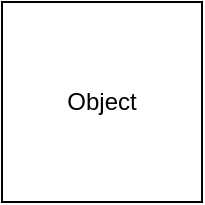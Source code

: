 <mxfile version="26.2.13" pages="4">
  <diagram name="income" id="jbs1th7ArFJK0TWwUUg_">
    <mxGraphModel dx="1020" dy="644" grid="1" gridSize="10" guides="1" tooltips="1" connect="1" arrows="1" fold="1" page="1" pageScale="1" pageWidth="827" pageHeight="1169" math="0" shadow="0">
      <root>
        <mxCell id="0" />
        <mxCell id="1" parent="0" />
        <mxCell id="XA974UxEIY42JxoRmshn-1" value="Object" style="html=1;whiteSpace=wrap;" parent="1" vertex="1">
          <mxGeometry x="150" y="230" width="100" height="100" as="geometry" />
        </mxCell>
      </root>
    </mxGraphModel>
  </diagram>
  <diagram id="UdVDpUdFP_7uT3h7z-Rw" name="outgoing_A0">
    <mxGraphModel dx="729" dy="1629" grid="1" gridSize="10" guides="1" tooltips="1" connect="1" arrows="1" fold="1" page="1" pageScale="1" pageWidth="827" pageHeight="1169" math="0" shadow="0">
      <root>
        <mxCell id="0" />
        <mxCell id="1" parent="0" />
        <mxCell id="RZQvU5hWjQzz25mIFYNM-1" value="Считать данные" style="html=1;whiteSpace=wrap;" parent="1" vertex="1">
          <mxGeometry x="180" y="80" width="180" height="170" as="geometry" />
        </mxCell>
        <mxCell id="RZQvU5hWjQzz25mIFYNM-3" value="" style="endArrow=classic;html=1;rounded=0;" parent="1" edge="1">
          <mxGeometry width="50" height="50" relative="1" as="geometry">
            <mxPoint x="30" y="180" as="sourcePoint" />
            <mxPoint x="180" y="180" as="targetPoint" />
          </mxGeometry>
        </mxCell>
        <mxCell id="RZQvU5hWjQzz25mIFYNM-4" value="" style="endArrow=classic;html=1;rounded=0;" parent="1" edge="1">
          <mxGeometry width="50" height="50" relative="1" as="geometry">
            <mxPoint x="30" y="210" as="sourcePoint" />
            <mxPoint x="180" y="210" as="targetPoint" />
          </mxGeometry>
        </mxCell>
        <mxCell id="6ozMfdLPDYQDp9Q2znh8-1" value="" style="endArrow=classic;html=1;rounded=0;" parent="1" edge="1">
          <mxGeometry width="50" height="50" relative="1" as="geometry">
            <mxPoint x="209.17" y="380" as="sourcePoint" />
            <mxPoint x="209.17" y="250" as="targetPoint" />
          </mxGeometry>
        </mxCell>
        <mxCell id="6ozMfdLPDYQDp9Q2znh8-3" value="" style="endArrow=classic;html=1;rounded=0;" parent="1" edge="1">
          <mxGeometry width="50" height="50" relative="1" as="geometry">
            <mxPoint x="269.23" y="-100" as="sourcePoint" />
            <mxPoint x="269.23" y="80" as="targetPoint" />
          </mxGeometry>
        </mxCell>
        <mxCell id="iae34_LOc_xTKIRgxCs6-1" value="consumer_id" style="text;html=1;align=center;verticalAlign=middle;resizable=0;points=[];autosize=1;strokeColor=none;fillColor=none;" vertex="1" parent="1">
          <mxGeometry x="60" y="190" width="90" height="30" as="geometry" />
        </mxCell>
        <mxCell id="iae34_LOc_xTKIRgxCs6-2" value="current_seq" style="text;html=1;align=center;verticalAlign=middle;resizable=0;points=[];autosize=1;strokeColor=none;fillColor=none;" vertex="1" parent="1">
          <mxGeometry x="60" y="160.0" width="90" height="30" as="geometry" />
        </mxCell>
        <mxCell id="iae34_LOc_xTKIRgxCs6-6" value="" style="endArrow=classic;html=1;rounded=0;" edge="1" parent="1">
          <mxGeometry width="50" height="50" relative="1" as="geometry">
            <mxPoint x="30" y="150" as="sourcePoint" />
            <mxPoint x="180" y="150" as="targetPoint" />
          </mxGeometry>
        </mxCell>
        <mxCell id="iae34_LOc_xTKIRgxCs6-7" value="channal_name" style="text;html=1;align=center;verticalAlign=middle;resizable=0;points=[];autosize=1;strokeColor=none;fillColor=none;" vertex="1" parent="1">
          <mxGeometry x="60" y="130.0" width="100" height="30" as="geometry" />
        </mxCell>
        <mxCell id="iae34_LOc_xTKIRgxCs6-8" value="" style="endArrow=classic;html=1;rounded=0;" edge="1" parent="1">
          <mxGeometry width="50" height="50" relative="1" as="geometry">
            <mxPoint x="360" y="170" as="sourcePoint" />
            <mxPoint x="510" y="170" as="targetPoint" />
          </mxGeometry>
        </mxCell>
        <mxCell id="iae34_LOc_xTKIRgxCs6-9" value="messages" style="text;html=1;align=center;verticalAlign=middle;resizable=0;points=[];autosize=1;strokeColor=none;fillColor=none;" vertex="1" parent="1">
          <mxGeometry x="395" y="150" width="80" height="30" as="geometry" />
        </mxCell>
        <mxCell id="iae34_LOc_xTKIRgxCs6-12" value="rest client" style="text;html=1;align=center;verticalAlign=middle;resizable=0;points=[];autosize=1;strokeColor=none;fillColor=none;" vertex="1" parent="1">
          <mxGeometry x="139.17" y="300" width="70" height="30" as="geometry" />
        </mxCell>
        <mxCell id="iae34_LOc_xTKIRgxCs6-13" value="docker swarm" style="text;html=1;align=center;verticalAlign=middle;resizable=0;points=[];autosize=1;strokeColor=none;fillColor=none;" vertex="1" parent="1">
          <mxGeometry x="170" y="-60" width="100" height="30" as="geometry" />
        </mxCell>
        <mxCell id="iae34_LOc_xTKIRgxCs6-14" value="" style="endArrow=classic;html=1;rounded=0;" edge="1" parent="1">
          <mxGeometry width="50" height="50" relative="1" as="geometry">
            <mxPoint x="280" y="380" as="sourcePoint" />
            <mxPoint x="280" y="250" as="targetPoint" />
          </mxGeometry>
        </mxCell>
        <mxCell id="iae34_LOc_xTKIRgxCs6-15" value="tarantool" style="text;html=1;align=center;verticalAlign=middle;resizable=0;points=[];autosize=1;strokeColor=none;fillColor=none;" vertex="1" parent="1">
          <mxGeometry x="210" y="300" width="70" height="30" as="geometry" />
        </mxCell>
        <mxCell id="iae34_LOc_xTKIRgxCs6-18" value="" style="endArrow=classic;html=1;rounded=0;" edge="1" parent="1">
          <mxGeometry width="50" height="50" relative="1" as="geometry">
            <mxPoint x="350" y="380" as="sourcePoint" />
            <mxPoint x="350" y="250" as="targetPoint" />
          </mxGeometry>
        </mxCell>
        <mxCell id="iae34_LOc_xTKIRgxCs6-19" value="minio" style="text;html=1;align=center;verticalAlign=middle;resizable=0;points=[];autosize=1;strokeColor=none;fillColor=none;" vertex="1" parent="1">
          <mxGeometry x="290" y="300" width="50" height="30" as="geometry" />
        </mxCell>
      </root>
    </mxGraphModel>
  </diagram>
  <diagram id="Pr0AfFz2UjT563n1Vczw" name="outgoing_A1">
    <mxGraphModel dx="4596" dy="3647" grid="1" gridSize="10" guides="1" tooltips="1" connect="1" arrows="1" fold="1" page="1" pageScale="1" pageWidth="827" pageHeight="1169" math="0" shadow="0">
      <root>
        <mxCell id="0" />
        <mxCell id="1" parent="0" />
        <mxCell id="0ipBV4Bo8RgyibmUua79-1" value="Получить минимальный и&amp;nbsp;&lt;br&gt;максимальный сиквенс" style="html=1;whiteSpace=wrap;" vertex="1" parent="1">
          <mxGeometry x="180" y="80" width="180" height="170" as="geometry" />
        </mxCell>
        <mxCell id="0ipBV4Bo8RgyibmUua79-3" value="" style="endArrow=classic;html=1;rounded=0;" edge="1" parent="1">
          <mxGeometry width="50" height="50" relative="1" as="geometry">
            <mxPoint x="40" y="210" as="sourcePoint" />
            <mxPoint x="180" y="210" as="targetPoint" />
          </mxGeometry>
        </mxCell>
        <mxCell id="0ipBV4Bo8RgyibmUua79-4" value="" style="endArrow=classic;html=1;rounded=0;fillColor=#d5e8d4;gradientColor=#97d077;strokeColor=#82b366;" edge="1" parent="1">
          <mxGeometry width="50" height="50" relative="1" as="geometry">
            <mxPoint x="210" y="1520.714" as="sourcePoint" />
            <mxPoint x="209.17" y="250" as="targetPoint" />
          </mxGeometry>
        </mxCell>
        <mxCell id="0ipBV4Bo8RgyibmUua79-5" value="" style="endArrow=classic;html=1;rounded=0;exitX=0.988;exitY=-0.031;exitDx=0;exitDy=0;exitPerimeter=0;" edge="1" parent="1" source="0ipBV4Bo8RgyibmUua79-13">
          <mxGeometry width="50" height="50" relative="1" as="geometry">
            <mxPoint x="269.23" y="-100" as="sourcePoint" />
            <mxPoint x="269.23" y="80" as="targetPoint" />
          </mxGeometry>
        </mxCell>
        <mxCell id="0ipBV4Bo8RgyibmUua79-6" value="ID потребителя" style="text;html=1;align=center;verticalAlign=middle;resizable=0;points=[];autosize=1;strokeColor=none;fillColor=none;" vertex="1" parent="1">
          <mxGeometry x="50" y="190" width="110" height="30" as="geometry" />
        </mxCell>
        <mxCell id="0ipBV4Bo8RgyibmUua79-8" value="" style="endArrow=classic;html=1;rounded=0;" edge="1" parent="1">
          <mxGeometry width="50" height="50" relative="1" as="geometry">
            <mxPoint x="40" y="150" as="sourcePoint" />
            <mxPoint x="180" y="150" as="targetPoint" />
          </mxGeometry>
        </mxCell>
        <mxCell id="0ipBV4Bo8RgyibmUua79-9" value="имя канала" style="text;html=1;align=center;verticalAlign=middle;resizable=0;points=[];autosize=1;strokeColor=none;fillColor=none;" vertex="1" parent="1">
          <mxGeometry x="65" y="130.0" width="90" height="30" as="geometry" />
        </mxCell>
        <mxCell id="0ipBV4Bo8RgyibmUua79-10" value="" style="endArrow=classic;html=1;rounded=0;" edge="1" parent="1">
          <mxGeometry width="50" height="50" relative="1" as="geometry">
            <mxPoint x="360" y="170" as="sourcePoint" />
            <mxPoint x="1760" y="160" as="targetPoint" />
          </mxGeometry>
        </mxCell>
        <mxCell id="0ipBV4Bo8RgyibmUua79-12" value="gRPC клиент" style="text;html=1;align=center;verticalAlign=middle;resizable=0;points=[];autosize=1;strokeColor=none;fillColor=none;" vertex="1" parent="1">
          <mxGeometry x="110" y="1490" width="100" height="30" as="geometry" />
        </mxCell>
        <mxCell id="0ipBV4Bo8RgyibmUua79-13" value="docker swarm" style="text;html=1;align=center;verticalAlign=middle;resizable=0;points=[];autosize=1;strokeColor=none;fillColor=none;" vertex="1" parent="1">
          <mxGeometry x="170" width="100" height="30" as="geometry" />
        </mxCell>
        <mxCell id="0ipBV4Bo8RgyibmUua79-14" value="" style="endArrow=classic;html=1;rounded=0;fillColor=#1ba1e2;strokeColor=#006EAF;" edge="1" parent="1">
          <mxGeometry width="50" height="50" relative="1" as="geometry">
            <mxPoint x="280" y="1520.714" as="sourcePoint" />
            <mxPoint x="280" y="250" as="targetPoint" />
          </mxGeometry>
        </mxCell>
        <mxCell id="0ipBV4Bo8RgyibmUua79-15" value="tarantool" style="text;html=1;align=center;verticalAlign=middle;resizable=0;points=[];autosize=1;strokeColor=none;fillColor=none;" vertex="1" parent="1">
          <mxGeometry x="220" y="1490" width="70" height="30" as="geometry" />
        </mxCell>
        <mxCell id="0ipBV4Bo8RgyibmUua79-19" value="получить минимальный и максимальный сиквенс -&amp;gt;&lt;br&gt;считать имя bucket-ов в tarantool -&amp;gt;&amp;nbsp;&lt;br&gt;сходить в minio и забрать данные -&amp;gt;&lt;br&gt;подтвердить чтение в tarantool" style="text;html=1;align=center;verticalAlign=middle;resizable=0;points=[];autosize=1;strokeColor=none;fillColor=none;" vertex="1" parent="1">
          <mxGeometry x="360" y="-70" width="320" height="70" as="geometry" />
        </mxCell>
        <mxCell id="tk3pgo8LP9VSdpkNUJvS-5" value="минимальная последовательность" style="text;html=1;align=center;verticalAlign=middle;resizable=0;points=[];autosize=1;strokeColor=none;fillColor=none;" vertex="1" parent="1">
          <mxGeometry x="360" y="150" width="220" height="30" as="geometry" />
        </mxCell>
        <mxCell id="tk3pgo8LP9VSdpkNUJvS-6" value="" style="endArrow=classic;html=1;rounded=0;" edge="1" parent="1">
          <mxGeometry width="50" height="50" relative="1" as="geometry">
            <mxPoint x="360" y="130" as="sourcePoint" />
            <mxPoint x="1760" y="130" as="targetPoint" />
          </mxGeometry>
        </mxCell>
        <mxCell id="tk3pgo8LP9VSdpkNUJvS-7" value="максимальная последовательность" style="text;html=1;align=center;verticalAlign=middle;resizable=0;points=[];autosize=1;strokeColor=none;fillColor=none;" vertex="1" parent="1">
          <mxGeometry x="355" y="110" width="230" height="30" as="geometry" />
        </mxCell>
        <mxCell id="tk3pgo8LP9VSdpkNUJvS-8" value="получить имена контейнеров" style="html=1;whiteSpace=wrap;" vertex="1" parent="1">
          <mxGeometry x="610" y="240.93" width="180" height="170" as="geometry" />
        </mxCell>
        <mxCell id="tk3pgo8LP9VSdpkNUJvS-10" value="" style="endArrow=classic;html=1;rounded=0;fillColor=#d5e8d4;gradientColor=#97d077;strokeColor=#82b366;" edge="1" parent="1">
          <mxGeometry width="50" height="50" relative="1" as="geometry">
            <mxPoint x="210" y="1360" as="sourcePoint" />
            <mxPoint x="639.17" y="410.93" as="targetPoint" />
            <Array as="points">
              <mxPoint x="639" y="1360" />
            </Array>
          </mxGeometry>
        </mxCell>
        <mxCell id="tk3pgo8LP9VSdpkNUJvS-11" value="" style="endArrow=classic;html=1;rounded=0;exitX=1.002;exitY=1.031;exitDx=0;exitDy=0;exitPerimeter=0;" edge="1" parent="1" source="0ipBV4Bo8RgyibmUua79-13">
          <mxGeometry width="50" height="50" relative="1" as="geometry">
            <mxPoint x="699" y="10" as="sourcePoint" />
            <mxPoint x="699.23" y="240.93" as="targetPoint" />
            <Array as="points">
              <mxPoint x="699" y="30" />
            </Array>
          </mxGeometry>
        </mxCell>
        <mxCell id="tk3pgo8LP9VSdpkNUJvS-18" value="" style="endArrow=classic;html=1;rounded=0;exitX=1.03;exitY=0.683;exitDx=0;exitDy=0;exitPerimeter=0;fillColor=#a20025;strokeColor=#6F0000;" edge="1" parent="1" source="tk3pgo8LP9VSdpkNUJvS-19">
          <mxGeometry width="50" height="50" relative="1" as="geometry">
            <mxPoint x="720" y="1532.857" as="sourcePoint" />
            <mxPoint x="710" y="410.93" as="targetPoint" />
          </mxGeometry>
        </mxCell>
        <mxCell id="tk3pgo8LP9VSdpkNUJvS-19" value="minio" style="text;html=1;align=center;verticalAlign=middle;resizable=0;points=[];autosize=1;strokeColor=none;fillColor=none;" vertex="1" parent="1">
          <mxGeometry x="670" y="1500" width="50" height="30" as="geometry" />
        </mxCell>
        <mxCell id="tk3pgo8LP9VSdpkNUJvS-23" value="" style="endArrow=classic;html=1;rounded=0;" edge="1" parent="1">
          <mxGeometry width="50" height="50" relative="1" as="geometry">
            <mxPoint x="790" y="330.93" as="sourcePoint" />
            <mxPoint x="1760" y="330" as="targetPoint" />
          </mxGeometry>
        </mxCell>
        <mxCell id="tk3pgo8LP9VSdpkNUJvS-24" value="имена контейнеров" style="text;html=1;align=center;verticalAlign=middle;resizable=0;points=[];autosize=1;strokeColor=none;fillColor=none;" vertex="1" parent="1">
          <mxGeometry x="790" y="310.93" width="130" height="30" as="geometry" />
        </mxCell>
        <mxCell id="tk3pgo8LP9VSdpkNUJvS-30" value="Подтверждение чтения в tarantool" style="html=1;whiteSpace=wrap;" vertex="1" parent="1">
          <mxGeometry x="1166" y="840" width="210" height="210" as="geometry" />
        </mxCell>
        <mxCell id="tk3pgo8LP9VSdpkNUJvS-31" value="" style="endArrow=classic;html=1;rounded=0;entryX=0.25;entryY=1;entryDx=0;entryDy=0;fillColor=#d5e8d4;gradientColor=#97d077;strokeColor=#82b366;" edge="1" parent="1" target="tk3pgo8LP9VSdpkNUJvS-66">
          <mxGeometry width="50" height="50" relative="1" as="geometry">
            <mxPoint x="210" y="1360" as="sourcePoint" />
            <mxPoint x="850" y="750" as="targetPoint" />
            <Array as="points">
              <mxPoint x="883" y="1360" />
            </Array>
          </mxGeometry>
        </mxCell>
        <mxCell id="tk3pgo8LP9VSdpkNUJvS-34" value="" style="endArrow=classic;html=1;rounded=0;entryX=0.75;entryY=1;entryDx=0;entryDy=0;fillColor=#1ba1e2;strokeColor=#006EAF;" edge="1" parent="1" target="tk3pgo8LP9VSdpkNUJvS-66">
          <mxGeometry width="50" height="50" relative="1" as="geometry">
            <mxPoint x="280" y="1280" as="sourcePoint" />
            <mxPoint x="1000" y="730" as="targetPoint" />
            <Array as="points">
              <mxPoint x="988" y="1280" />
            </Array>
          </mxGeometry>
        </mxCell>
        <mxCell id="tk3pgo8LP9VSdpkNUJvS-39" value="" style="endArrow=classic;html=1;rounded=0;" edge="1" parent="1">
          <mxGeometry width="50" height="50" relative="1" as="geometry">
            <mxPoint x="1376" y="905.47" as="sourcePoint" />
            <mxPoint x="1760" y="905" as="targetPoint" />
          </mxGeometry>
        </mxCell>
        <mxCell id="tk3pgo8LP9VSdpkNUJvS-40" value="сообщение об успешном подтверждении" style="text;html=1;align=center;verticalAlign=middle;resizable=0;points=[];autosize=1;strokeColor=none;fillColor=none;" vertex="1" parent="1">
          <mxGeometry x="1394" y="870" width="260" height="30" as="geometry" />
        </mxCell>
        <mxCell id="tk3pgo8LP9VSdpkNUJvS-41" value="" style="endArrow=classic;html=1;rounded=0;entryX=0.5;entryY=0;entryDx=0;entryDy=0;" edge="1" parent="1" target="tk3pgo8LP9VSdpkNUJvS-66">
          <mxGeometry width="50" height="50" relative="1" as="geometry">
            <mxPoint x="270" y="30" as="sourcePoint" />
            <mxPoint x="930" y="518" as="targetPoint" />
            <Array as="points">
              <mxPoint x="930" y="30" />
            </Array>
          </mxGeometry>
        </mxCell>
        <mxCell id="tk3pgo8LP9VSdpkNUJvS-48" value="" style="endArrow=classic;html=1;rounded=0;" edge="1" parent="1">
          <mxGeometry width="50" height="50" relative="1" as="geometry">
            <mxPoint x="40" y="950" as="sourcePoint" />
            <mxPoint x="1163" y="950" as="targetPoint" />
          </mxGeometry>
        </mxCell>
        <mxCell id="tk3pgo8LP9VSdpkNUJvS-49" value="ID потребителя" style="text;html=1;align=center;verticalAlign=middle;resizable=0;points=[];autosize=1;strokeColor=none;fillColor=none;" vertex="1" parent="1">
          <mxGeometry x="1046" y="930" width="110" height="30" as="geometry" />
        </mxCell>
        <mxCell id="tk3pgo8LP9VSdpkNUJvS-50" value="" style="endArrow=classic;html=1;rounded=0;" edge="1" parent="1">
          <mxGeometry width="50" height="50" relative="1" as="geometry">
            <mxPoint x="40" y="990" as="sourcePoint" />
            <mxPoint x="1163" y="990" as="targetPoint" />
          </mxGeometry>
        </mxCell>
        <mxCell id="tk3pgo8LP9VSdpkNUJvS-51" value="текущая последовательность клиента" style="text;html=1;align=center;verticalAlign=middle;resizable=0;points=[];autosize=1;strokeColor=none;fillColor=none;" vertex="1" parent="1">
          <mxGeometry x="926" y="970" width="240" height="30" as="geometry" />
        </mxCell>
        <mxCell id="tk3pgo8LP9VSdpkNUJvS-56" value="" style="endArrow=classic;html=1;rounded=0;" edge="1" parent="1">
          <mxGeometry width="50" height="50" relative="1" as="geometry">
            <mxPoint x="40" y="910" as="sourcePoint" />
            <mxPoint x="1163" y="910" as="targetPoint" />
          </mxGeometry>
        </mxCell>
        <mxCell id="tk3pgo8LP9VSdpkNUJvS-57" value="имя канала" style="text;html=1;align=center;verticalAlign=middle;resizable=0;points=[];autosize=1;strokeColor=none;fillColor=none;" vertex="1" parent="1">
          <mxGeometry x="1056" y="890" width="90" height="30" as="geometry" />
        </mxCell>
        <mxCell id="tk3pgo8LP9VSdpkNUJvS-59" value="" style="endArrow=classic;html=1;rounded=0;" edge="1" parent="1">
          <mxGeometry width="50" height="50" relative="1" as="geometry">
            <mxPoint x="40" y="370.07" as="sourcePoint" />
            <mxPoint x="610" y="370" as="targetPoint" />
          </mxGeometry>
        </mxCell>
        <mxCell id="tk3pgo8LP9VSdpkNUJvS-60" value="&lt;span style=&quot;color: rgba(0, 0, 0, 0); font-family: monospace; font-size: 0px; text-align: start;&quot;&gt;%3CmxGraphModel%3E%3Croot%3E%3CmxCell%20id%3D%220%22%2F%3E%3CmxCell%20id%3D%221%22%20parent%3D%220%22%2F%3E%3CmxCell%20id%3D%222%22%20value%3D%22%D0%B8%D0%BC%D1%8F%20%D0%BA%D0%B0%D0%BD%D0%B0%D0%BB%D0%B0%22%20style%3D%22text%3Bhtml%3D1%3Balign%3Dcenter%3BverticalAlign%3Dmiddle%3Bresizable%3D0%3Bpoints%3D%5B%5D%3Bautosize%3D1%3BstrokeColor%3Dnone%3BfillColor%3Dnone%3B%22%20vertex%3D%221%22%20parent%3D%221%22%3E%3CmxGeometry%20x%3D%22390%22%20y%3D%2290%22%20width%3D%2290%22%20height%3D%2230%22%20as%3D%22geometry%22%2F%3E%3C%2FmxCell%3E%3C%2Froot%3E%3C%2FmxGraphModel%3E&lt;/span&gt;" style="text;html=1;align=center;verticalAlign=middle;resizable=0;points=[];autosize=1;strokeColor=none;fillColor=none;" vertex="1" parent="1">
          <mxGeometry x="530" y="350.0" width="20" height="30" as="geometry" />
        </mxCell>
        <mxCell id="tk3pgo8LP9VSdpkNUJvS-61" value="" style="endArrow=classic;html=1;rounded=0;" edge="1" parent="1">
          <mxGeometry width="50" height="50" relative="1" as="geometry">
            <mxPoint x="40" y="331" as="sourcePoint" />
            <mxPoint x="610" y="330.93" as="targetPoint" />
          </mxGeometry>
        </mxCell>
        <mxCell id="tk3pgo8LP9VSdpkNUJvS-62" value="максимальная последовательность" style="text;html=1;align=center;verticalAlign=middle;resizable=0;points=[];autosize=1;strokeColor=none;fillColor=none;" vertex="1" parent="1">
          <mxGeometry x="380" y="310.93" width="230" height="30" as="geometry" />
        </mxCell>
        <mxCell id="tk3pgo8LP9VSdpkNUJvS-63" value="" style="endArrow=classic;html=1;rounded=0;" edge="1" parent="1">
          <mxGeometry width="50" height="50" relative="1" as="geometry">
            <mxPoint x="40" y="290.07" as="sourcePoint" />
            <mxPoint x="610" y="290" as="targetPoint" />
          </mxGeometry>
        </mxCell>
        <mxCell id="tk3pgo8LP9VSdpkNUJvS-64" value="минимальная последовательность" style="text;html=1;align=center;verticalAlign=middle;resizable=0;points=[];autosize=1;strokeColor=none;fillColor=none;" vertex="1" parent="1">
          <mxGeometry x="390" y="270.0" width="220" height="30" as="geometry" />
        </mxCell>
        <mxCell id="tk3pgo8LP9VSdpkNUJvS-65" value="имя канала" style="text;html=1;align=center;verticalAlign=middle;resizable=0;points=[];autosize=1;strokeColor=none;fillColor=none;" vertex="1" parent="1">
          <mxGeometry x="440" y="350" width="90" height="30" as="geometry" />
        </mxCell>
        <mxCell id="tk3pgo8LP9VSdpkNUJvS-66" value="получения данных из s3" style="html=1;whiteSpace=wrap;" vertex="1" parent="1">
          <mxGeometry x="830" y="520" width="210" height="210" as="geometry" />
        </mxCell>
        <mxCell id="tk3pgo8LP9VSdpkNUJvS-71" value="" style="endArrow=classic;html=1;rounded=0;" edge="1" parent="1">
          <mxGeometry width="50" height="50" relative="1" as="geometry">
            <mxPoint x="1040" y="660.93" as="sourcePoint" />
            <mxPoint x="1760" y="660" as="targetPoint" />
          </mxGeometry>
        </mxCell>
        <mxCell id="tk3pgo8LP9VSdpkNUJvS-77" value="" style="endArrow=classic;html=1;rounded=0;" edge="1" parent="1">
          <mxGeometry width="50" height="50" relative="1" as="geometry">
            <mxPoint x="40" y="630" as="sourcePoint" />
            <mxPoint x="827" y="630" as="targetPoint" />
          </mxGeometry>
        </mxCell>
        <mxCell id="tk3pgo8LP9VSdpkNUJvS-78" value="имена контейнеров" style="text;html=1;align=center;verticalAlign=middle;resizable=0;points=[];autosize=1;strokeColor=none;fillColor=none;" vertex="1" parent="1">
          <mxGeometry x="700" y="610" width="130" height="30" as="geometry" />
        </mxCell>
        <mxCell id="tk3pgo8LP9VSdpkNUJvS-84" value="данные из контейнеров" style="text;html=1;align=center;verticalAlign=middle;resizable=0;points=[];autosize=1;strokeColor=none;fillColor=none;" vertex="1" parent="1">
          <mxGeometry x="1055" y="640" width="160" height="30" as="geometry" />
        </mxCell>
        <mxCell id="tk3pgo8LP9VSdpkNUJvS-85" value="" style="endArrow=classic;html=1;rounded=0;entryX=0.25;entryY=1;entryDx=0;entryDy=0;fillColor=#d5e8d4;gradientColor=#97d077;strokeColor=#82b366;" edge="1" parent="1">
          <mxGeometry width="50" height="50" relative="1" as="geometry">
            <mxPoint x="210" y="1360" as="sourcePoint" />
            <mxPoint x="1214" y="1050" as="targetPoint" />
            <Array as="points">
              <mxPoint x="1214" y="1360" />
            </Array>
          </mxGeometry>
        </mxCell>
        <mxCell id="tk3pgo8LP9VSdpkNUJvS-86" value="" style="endArrow=classic;html=1;rounded=0;entryX=0.75;entryY=1;entryDx=0;entryDy=0;fillColor=#1ba1e2;strokeColor=#006EAF;" edge="1" parent="1">
          <mxGeometry width="50" height="50" relative="1" as="geometry">
            <mxPoint x="280" y="1280" as="sourcePoint" />
            <mxPoint x="1319" y="1050" as="targetPoint" />
            <Array as="points">
              <mxPoint x="1319" y="1280" />
            </Array>
          </mxGeometry>
        </mxCell>
        <mxCell id="tk3pgo8LP9VSdpkNUJvS-88" value="" style="endArrow=classic;html=1;rounded=0;entryX=0.5;entryY=0;entryDx=0;entryDy=0;" edge="1" parent="1" target="tk3pgo8LP9VSdpkNUJvS-30">
          <mxGeometry width="50" height="50" relative="1" as="geometry">
            <mxPoint x="270" y="30" as="sourcePoint" />
            <mxPoint x="935" y="520" as="targetPoint" />
            <Array as="points">
              <mxPoint x="1270" y="30" />
            </Array>
          </mxGeometry>
        </mxCell>
        <mxCell id="tk3pgo8LP9VSdpkNUJvS-89" value="1" style="text;html=1;align=center;verticalAlign=middle;resizable=0;points=[];autosize=1;strokeColor=none;fillColor=none;" vertex="1" parent="1">
          <mxGeometry x="330" y="220" width="30" height="30" as="geometry" />
        </mxCell>
        <mxCell id="tk3pgo8LP9VSdpkNUJvS-90" value="2" style="text;html=1;align=center;verticalAlign=middle;resizable=0;points=[];autosize=1;strokeColor=none;fillColor=none;" vertex="1" parent="1">
          <mxGeometry x="760" y="380.93" width="30" height="30" as="geometry" />
        </mxCell>
        <mxCell id="tk3pgo8LP9VSdpkNUJvS-91" value="3" style="text;html=1;align=center;verticalAlign=middle;resizable=0;points=[];autosize=1;strokeColor=none;fillColor=none;" vertex="1" parent="1">
          <mxGeometry x="1010" y="700" width="30" height="30" as="geometry" />
        </mxCell>
        <mxCell id="tk3pgo8LP9VSdpkNUJvS-92" value="4" style="text;html=1;align=center;verticalAlign=middle;resizable=0;points=[];autosize=1;strokeColor=none;fillColor=none;" vertex="1" parent="1">
          <mxGeometry x="1346" y="1020" width="30" height="30" as="geometry" />
        </mxCell>
      </root>
    </mxGraphModel>
  </diagram>
  <diagram id="pV8M7q_rDo_rycNd7q4l" name="outgoing_A2">
    <mxGraphModel dx="2068" dy="1115" grid="1" gridSize="10" guides="1" tooltips="1" connect="1" arrows="1" fold="1" page="1" pageScale="1" pageWidth="827" pageHeight="1169" math="0" shadow="0">
      <root>
        <mxCell id="0" />
        <mxCell id="1" parent="0" />
      </root>
    </mxGraphModel>
  </diagram>
</mxfile>
